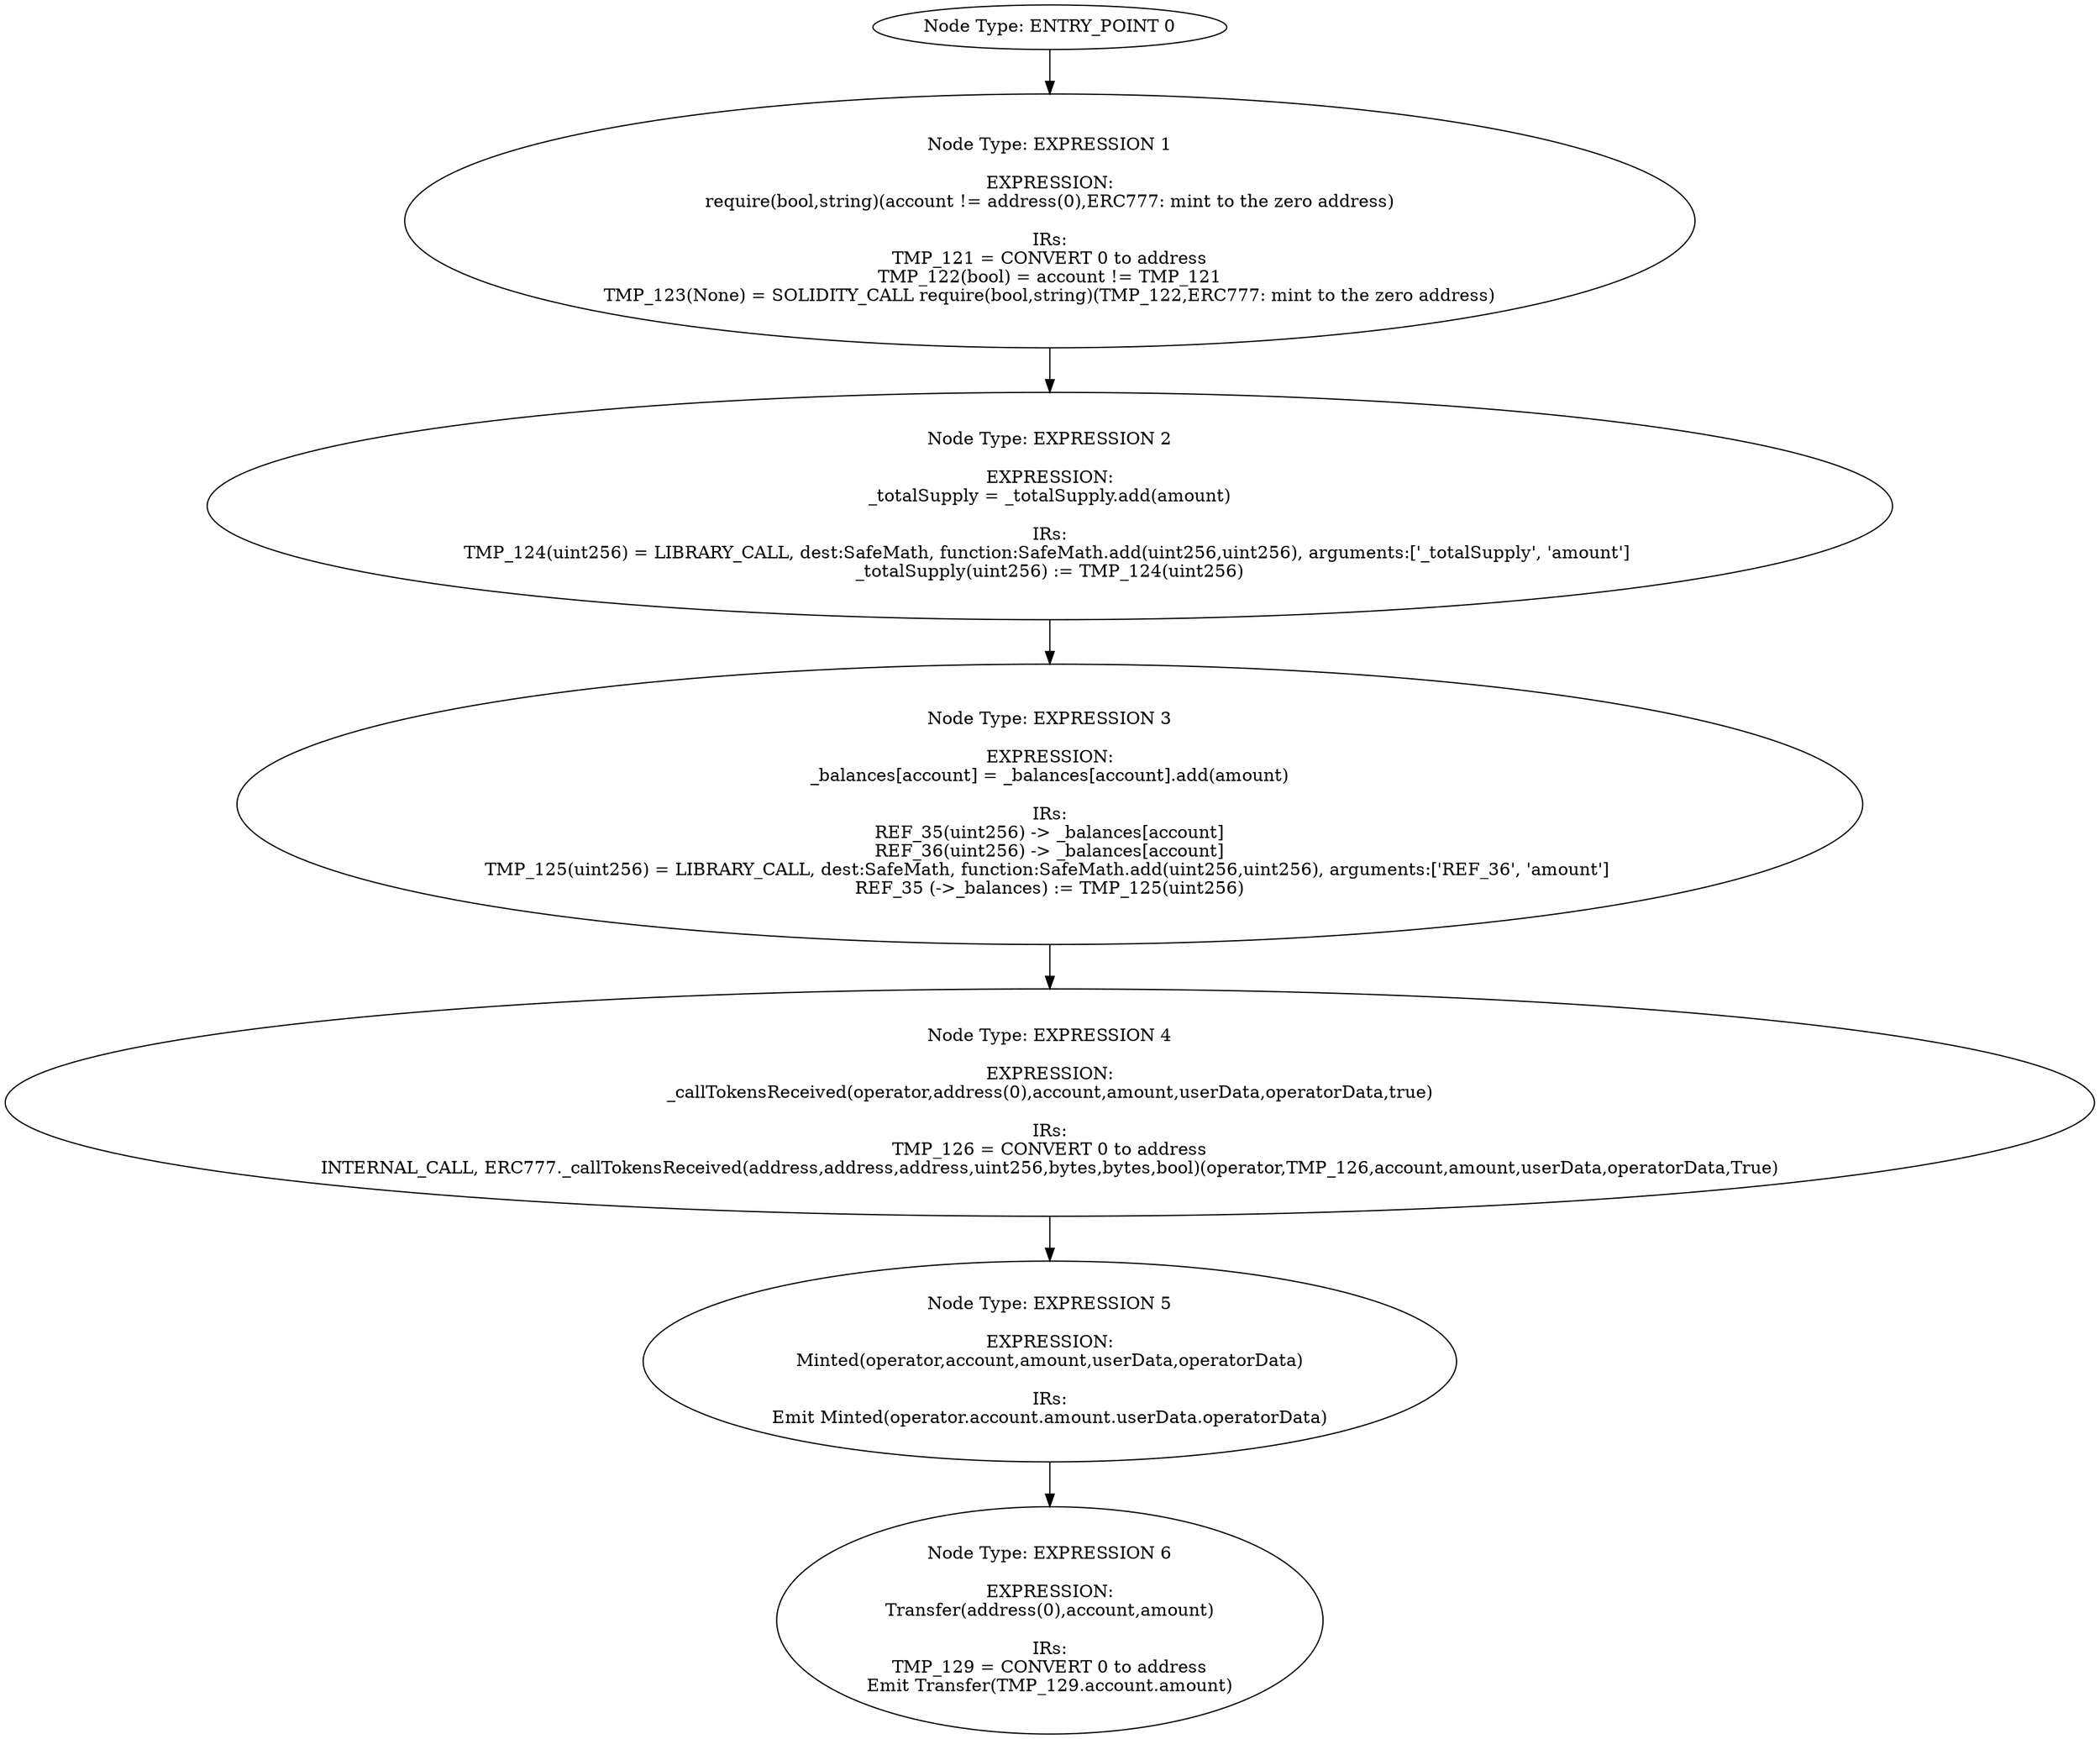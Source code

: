 digraph{
0[label="Node Type: ENTRY_POINT 0
"];
0->1;
1[label="Node Type: EXPRESSION 1

EXPRESSION:
require(bool,string)(account != address(0),ERC777: mint to the zero address)

IRs:
TMP_121 = CONVERT 0 to address
TMP_122(bool) = account != TMP_121
TMP_123(None) = SOLIDITY_CALL require(bool,string)(TMP_122,ERC777: mint to the zero address)"];
1->2;
2[label="Node Type: EXPRESSION 2

EXPRESSION:
_totalSupply = _totalSupply.add(amount)

IRs:
TMP_124(uint256) = LIBRARY_CALL, dest:SafeMath, function:SafeMath.add(uint256,uint256), arguments:['_totalSupply', 'amount'] 
_totalSupply(uint256) := TMP_124(uint256)"];
2->3;
3[label="Node Type: EXPRESSION 3

EXPRESSION:
_balances[account] = _balances[account].add(amount)

IRs:
REF_35(uint256) -> _balances[account]
REF_36(uint256) -> _balances[account]
TMP_125(uint256) = LIBRARY_CALL, dest:SafeMath, function:SafeMath.add(uint256,uint256), arguments:['REF_36', 'amount'] 
REF_35 (->_balances) := TMP_125(uint256)"];
3->4;
4[label="Node Type: EXPRESSION 4

EXPRESSION:
_callTokensReceived(operator,address(0),account,amount,userData,operatorData,true)

IRs:
TMP_126 = CONVERT 0 to address
INTERNAL_CALL, ERC777._callTokensReceived(address,address,address,uint256,bytes,bytes,bool)(operator,TMP_126,account,amount,userData,operatorData,True)"];
4->5;
5[label="Node Type: EXPRESSION 5

EXPRESSION:
Minted(operator,account,amount,userData,operatorData)

IRs:
Emit Minted(operator.account.amount.userData.operatorData)"];
5->6;
6[label="Node Type: EXPRESSION 6

EXPRESSION:
Transfer(address(0),account,amount)

IRs:
TMP_129 = CONVERT 0 to address
Emit Transfer(TMP_129.account.amount)"];
}
